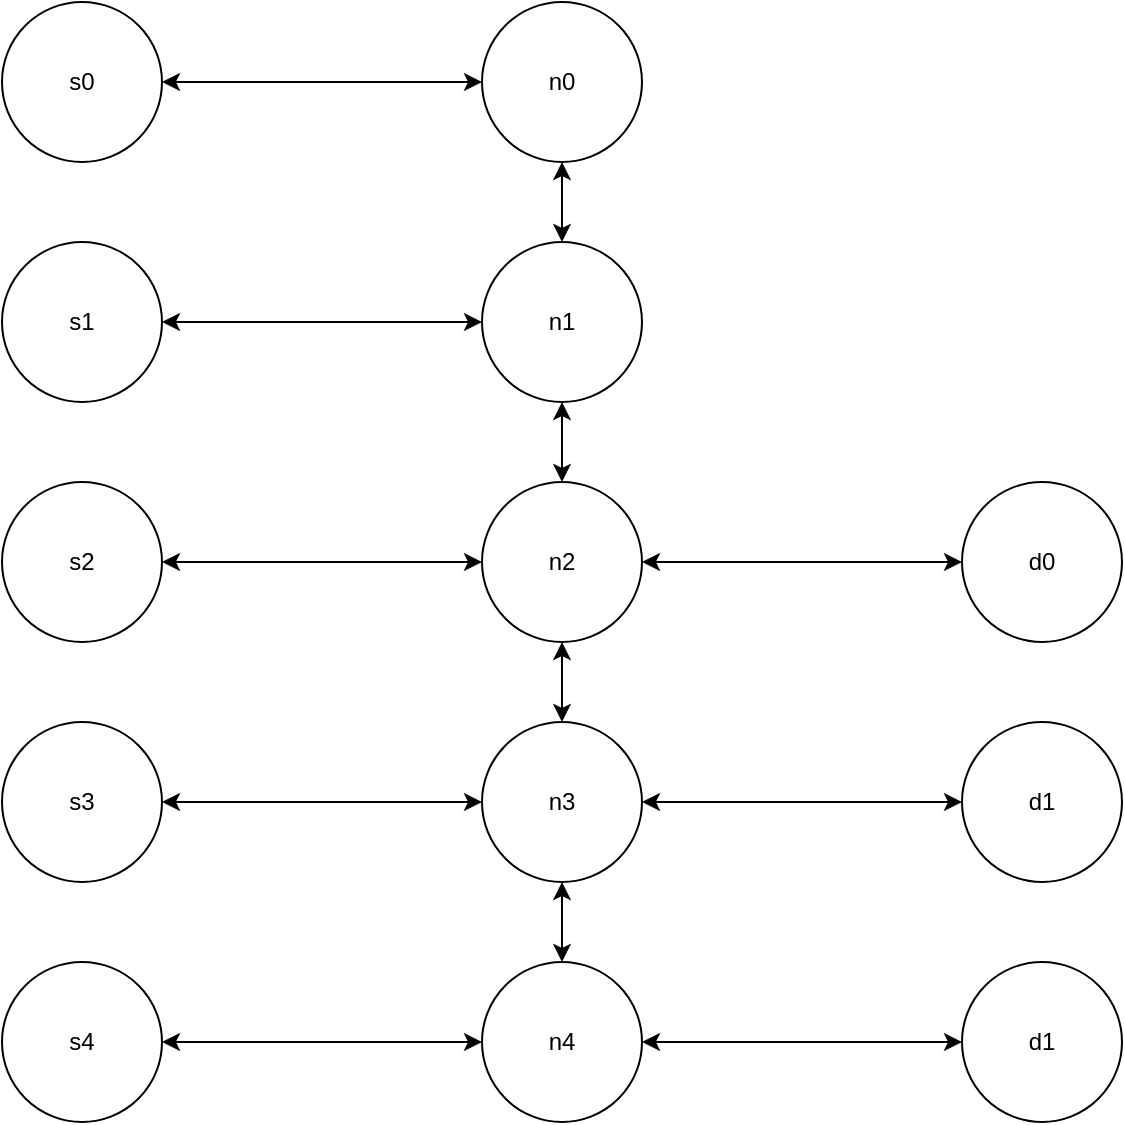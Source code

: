 <mxfile version="10.6.5" type="device"><diagram id="1R1LmPkYXHPHQVwecV9Z" name="Page-1"><mxGraphModel dx="1298" dy="818" grid="1" gridSize="10" guides="1" tooltips="1" connect="1" arrows="1" fold="1" page="1" pageScale="1" pageWidth="850" pageHeight="1100" math="0" shadow="0"><root><mxCell id="0"/><mxCell id="1" parent="0"/><mxCell id="_s1m8UvEAQ9xd1dQoyzN-1" value="s0" style="ellipse;whiteSpace=wrap;html=1;aspect=fixed;" parent="1" vertex="1"><mxGeometry x="40" y="200" width="80" height="80" as="geometry"/></mxCell><mxCell id="_s1m8UvEAQ9xd1dQoyzN-2" value="n0" style="ellipse;whiteSpace=wrap;html=1;aspect=fixed;" parent="1" vertex="1"><mxGeometry x="280" y="200" width="80" height="80" as="geometry"/></mxCell><mxCell id="_s1m8UvEAQ9xd1dQoyzN-3" value="" style="endArrow=classic;startArrow=classic;html=1;exitX=1;exitY=0.5;exitDx=0;exitDy=0;entryX=0;entryY=0.5;entryDx=0;entryDy=0;" parent="1" source="_s1m8UvEAQ9xd1dQoyzN-1" target="_s1m8UvEAQ9xd1dQoyzN-2" edge="1"><mxGeometry width="50" height="50" relative="1" as="geometry"><mxPoint x="180" y="280" as="sourcePoint"/><mxPoint x="220" y="280" as="targetPoint"/></mxGeometry></mxCell><mxCell id="_s1m8UvEAQ9xd1dQoyzN-5" value="s1" style="ellipse;whiteSpace=wrap;html=1;aspect=fixed;" parent="1" vertex="1"><mxGeometry x="40" y="320" width="80" height="80" as="geometry"/></mxCell><mxCell id="_s1m8UvEAQ9xd1dQoyzN-6" value="n1" style="ellipse;whiteSpace=wrap;html=1;aspect=fixed;" parent="1" vertex="1"><mxGeometry x="280" y="320" width="80" height="80" as="geometry"/></mxCell><mxCell id="_s1m8UvEAQ9xd1dQoyzN-7" value="" style="endArrow=classic;startArrow=classic;html=1;entryX=0;entryY=0.5;entryDx=0;entryDy=0;exitX=1;exitY=0.5;exitDx=0;exitDy=0;" parent="1" source="_s1m8UvEAQ9xd1dQoyzN-5" target="_s1m8UvEAQ9xd1dQoyzN-6" edge="1"><mxGeometry width="50" height="50" relative="1" as="geometry"><mxPoint x="40" y="470" as="sourcePoint"/><mxPoint x="90" y="420" as="targetPoint"/></mxGeometry></mxCell><mxCell id="_s1m8UvEAQ9xd1dQoyzN-8" value="s2" style="ellipse;whiteSpace=wrap;html=1;aspect=fixed;" parent="1" vertex="1"><mxGeometry x="40" y="440" width="80" height="80" as="geometry"/></mxCell><mxCell id="_s1m8UvEAQ9xd1dQoyzN-9" value="n2" style="ellipse;whiteSpace=wrap;html=1;aspect=fixed;" parent="1" vertex="1"><mxGeometry x="280" y="440" width="80" height="80" as="geometry"/></mxCell><mxCell id="_s1m8UvEAQ9xd1dQoyzN-10" value="" style="endArrow=classic;startArrow=classic;html=1;entryX=0;entryY=0.5;entryDx=0;entryDy=0;exitX=1;exitY=0.5;exitDx=0;exitDy=0;" parent="1" source="_s1m8UvEAQ9xd1dQoyzN-8" target="_s1m8UvEAQ9xd1dQoyzN-9" edge="1"><mxGeometry width="50" height="50" relative="1" as="geometry"><mxPoint x="40" y="590" as="sourcePoint"/><mxPoint x="90" y="540" as="targetPoint"/></mxGeometry></mxCell><mxCell id="_s1m8UvEAQ9xd1dQoyzN-11" value="d0" style="ellipse;whiteSpace=wrap;html=1;aspect=fixed;" parent="1" vertex="1"><mxGeometry x="520" y="440" width="80" height="80" as="geometry"/></mxCell><mxCell id="_s1m8UvEAQ9xd1dQoyzN-12" value="d1" style="ellipse;whiteSpace=wrap;html=1;aspect=fixed;" parent="1" vertex="1"><mxGeometry x="520" y="680" width="80" height="80" as="geometry"/></mxCell><mxCell id="_s1m8UvEAQ9xd1dQoyzN-15" value="" style="endArrow=classic;startArrow=classic;html=1;exitX=0;exitY=0.5;exitDx=0;exitDy=0;entryX=1;entryY=0.5;entryDx=0;entryDy=0;" parent="1" source="_s1m8UvEAQ9xd1dQoyzN-11" edge="1"><mxGeometry width="50" height="50" relative="1" as="geometry"><mxPoint x="40" y="710" as="sourcePoint"/><mxPoint x="360" y="480" as="targetPoint"/></mxGeometry></mxCell><mxCell id="_s1m8UvEAQ9xd1dQoyzN-18" value="" style="endArrow=classic;startArrow=classic;html=1;exitX=0;exitY=0.5;exitDx=0;exitDy=0;entryX=1;entryY=0.5;entryDx=0;entryDy=0;" parent="1" source="_s1m8UvEAQ9xd1dQoyzN-12" edge="1" target="aJQaXf5x7FWFKo6OEkcq-5"><mxGeometry width="50" height="50" relative="1" as="geometry"><mxPoint x="520" y="600" as="sourcePoint"/><mxPoint x="360" y="600" as="targetPoint"/></mxGeometry></mxCell><mxCell id="_s1m8UvEAQ9xd1dQoyzN-21" value="" style="endArrow=classic;startArrow=classic;html=1;entryX=0.5;entryY=1;entryDx=0;entryDy=0;" parent="1" source="_s1m8UvEAQ9xd1dQoyzN-6" target="_s1m8UvEAQ9xd1dQoyzN-2" edge="1"><mxGeometry width="50" height="50" relative="1" as="geometry"><mxPoint x="40" y="590" as="sourcePoint"/><mxPoint x="90" y="540" as="targetPoint"/></mxGeometry></mxCell><mxCell id="_s1m8UvEAQ9xd1dQoyzN-22" value="" style="endArrow=classic;startArrow=classic;html=1;entryX=0.5;entryY=1;entryDx=0;entryDy=0;exitX=0.5;exitY=0;exitDx=0;exitDy=0;" parent="1" source="_s1m8UvEAQ9xd1dQoyzN-9" target="_s1m8UvEAQ9xd1dQoyzN-6" edge="1"><mxGeometry width="50" height="50" relative="1" as="geometry"><mxPoint x="40" y="590" as="sourcePoint"/><mxPoint x="90" y="540" as="targetPoint"/></mxGeometry></mxCell><mxCell id="aJQaXf5x7FWFKo6OEkcq-1" value="s3" style="ellipse;whiteSpace=wrap;html=1;aspect=fixed;" parent="1" vertex="1"><mxGeometry x="40" y="560" width="80" height="80" as="geometry"/></mxCell><mxCell id="aJQaXf5x7FWFKo6OEkcq-2" value="n3" style="ellipse;whiteSpace=wrap;html=1;aspect=fixed;" parent="1" vertex="1"><mxGeometry x="280" y="560" width="80" height="80" as="geometry"/></mxCell><mxCell id="aJQaXf5x7FWFKo6OEkcq-3" value="" style="endArrow=classic;startArrow=classic;html=1;entryX=0;entryY=0.5;entryDx=0;entryDy=0;exitX=1;exitY=0.5;exitDx=0;exitDy=0;" parent="1" source="aJQaXf5x7FWFKo6OEkcq-1" target="aJQaXf5x7FWFKo6OEkcq-2" edge="1"><mxGeometry width="50" height="50" relative="1" as="geometry"><mxPoint x="40" y="710" as="sourcePoint"/><mxPoint x="90" y="660" as="targetPoint"/></mxGeometry></mxCell><mxCell id="aJQaXf5x7FWFKo6OEkcq-4" value="s4" style="ellipse;whiteSpace=wrap;html=1;aspect=fixed;" parent="1" vertex="1"><mxGeometry x="40" y="680" width="80" height="80" as="geometry"/></mxCell><mxCell id="aJQaXf5x7FWFKo6OEkcq-5" value="n4" style="ellipse;whiteSpace=wrap;html=1;aspect=fixed;" parent="1" vertex="1"><mxGeometry x="280" y="680" width="80" height="80" as="geometry"/></mxCell><mxCell id="aJQaXf5x7FWFKo6OEkcq-6" value="" style="endArrow=classic;startArrow=classic;html=1;entryX=0;entryY=0.5;entryDx=0;entryDy=0;exitX=1;exitY=0.5;exitDx=0;exitDy=0;" parent="1" source="aJQaXf5x7FWFKo6OEkcq-4" target="aJQaXf5x7FWFKo6OEkcq-5" edge="1"><mxGeometry width="50" height="50" relative="1" as="geometry"><mxPoint x="40" y="830" as="sourcePoint"/><mxPoint x="90" y="780" as="targetPoint"/></mxGeometry></mxCell><mxCell id="aJQaXf5x7FWFKo6OEkcq-7" value="" style="endArrow=classic;startArrow=classic;html=1;entryX=0.5;entryY=1;entryDx=0;entryDy=0;" parent="1" source="aJQaXf5x7FWFKo6OEkcq-2" edge="1"><mxGeometry width="50" height="50" relative="1" as="geometry"><mxPoint x="40" y="830" as="sourcePoint"/><mxPoint x="320" y="520" as="targetPoint"/></mxGeometry></mxCell><mxCell id="aJQaXf5x7FWFKo6OEkcq-8" value="" style="endArrow=classic;startArrow=classic;html=1;entryX=0.5;entryY=1;entryDx=0;entryDy=0;exitX=0.5;exitY=0;exitDx=0;exitDy=0;" parent="1" source="aJQaXf5x7FWFKo6OEkcq-5" target="aJQaXf5x7FWFKo6OEkcq-2" edge="1"><mxGeometry width="50" height="50" relative="1" as="geometry"><mxPoint x="40" y="830" as="sourcePoint"/><mxPoint x="90" y="780" as="targetPoint"/></mxGeometry></mxCell><mxCell id="ge9UIc5-VT7vKbgC2FgJ-1" value="d1" style="ellipse;whiteSpace=wrap;html=1;aspect=fixed;" vertex="1" parent="1"><mxGeometry x="520" y="560" width="80" height="80" as="geometry"/></mxCell><mxCell id="ge9UIc5-VT7vKbgC2FgJ-2" value="" style="endArrow=classic;startArrow=classic;html=1;exitX=0;exitY=0.5;exitDx=0;exitDy=0;entryX=1;entryY=0.5;entryDx=0;entryDy=0;" edge="1" parent="1" source="ge9UIc5-VT7vKbgC2FgJ-1"><mxGeometry width="50" height="50" relative="1" as="geometry"><mxPoint x="520" y="600" as="sourcePoint"/><mxPoint x="360" y="600" as="targetPoint"/></mxGeometry></mxCell></root></mxGraphModel></diagram></mxfile>